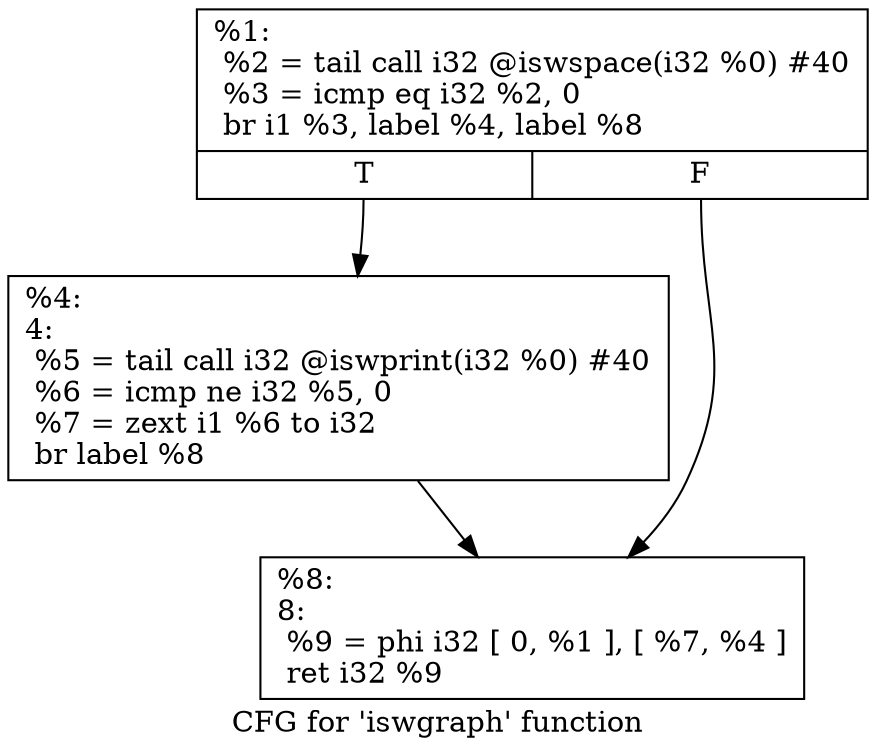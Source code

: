 digraph "CFG for 'iswgraph' function" {
	label="CFG for 'iswgraph' function";

	Node0x1b2c5f0 [shape=record,label="{%1:\l  %2 = tail call i32 @iswspace(i32 %0) #40\l  %3 = icmp eq i32 %2, 0\l  br i1 %3, label %4, label %8\l|{<s0>T|<s1>F}}"];
	Node0x1b2c5f0:s0 -> Node0x1b2c640;
	Node0x1b2c5f0:s1 -> Node0x1b2c690;
	Node0x1b2c640 [shape=record,label="{%4:\l4:                                                \l  %5 = tail call i32 @iswprint(i32 %0) #40\l  %6 = icmp ne i32 %5, 0\l  %7 = zext i1 %6 to i32\l  br label %8\l}"];
	Node0x1b2c640 -> Node0x1b2c690;
	Node0x1b2c690 [shape=record,label="{%8:\l8:                                                \l  %9 = phi i32 [ 0, %1 ], [ %7, %4 ]\l  ret i32 %9\l}"];
}
